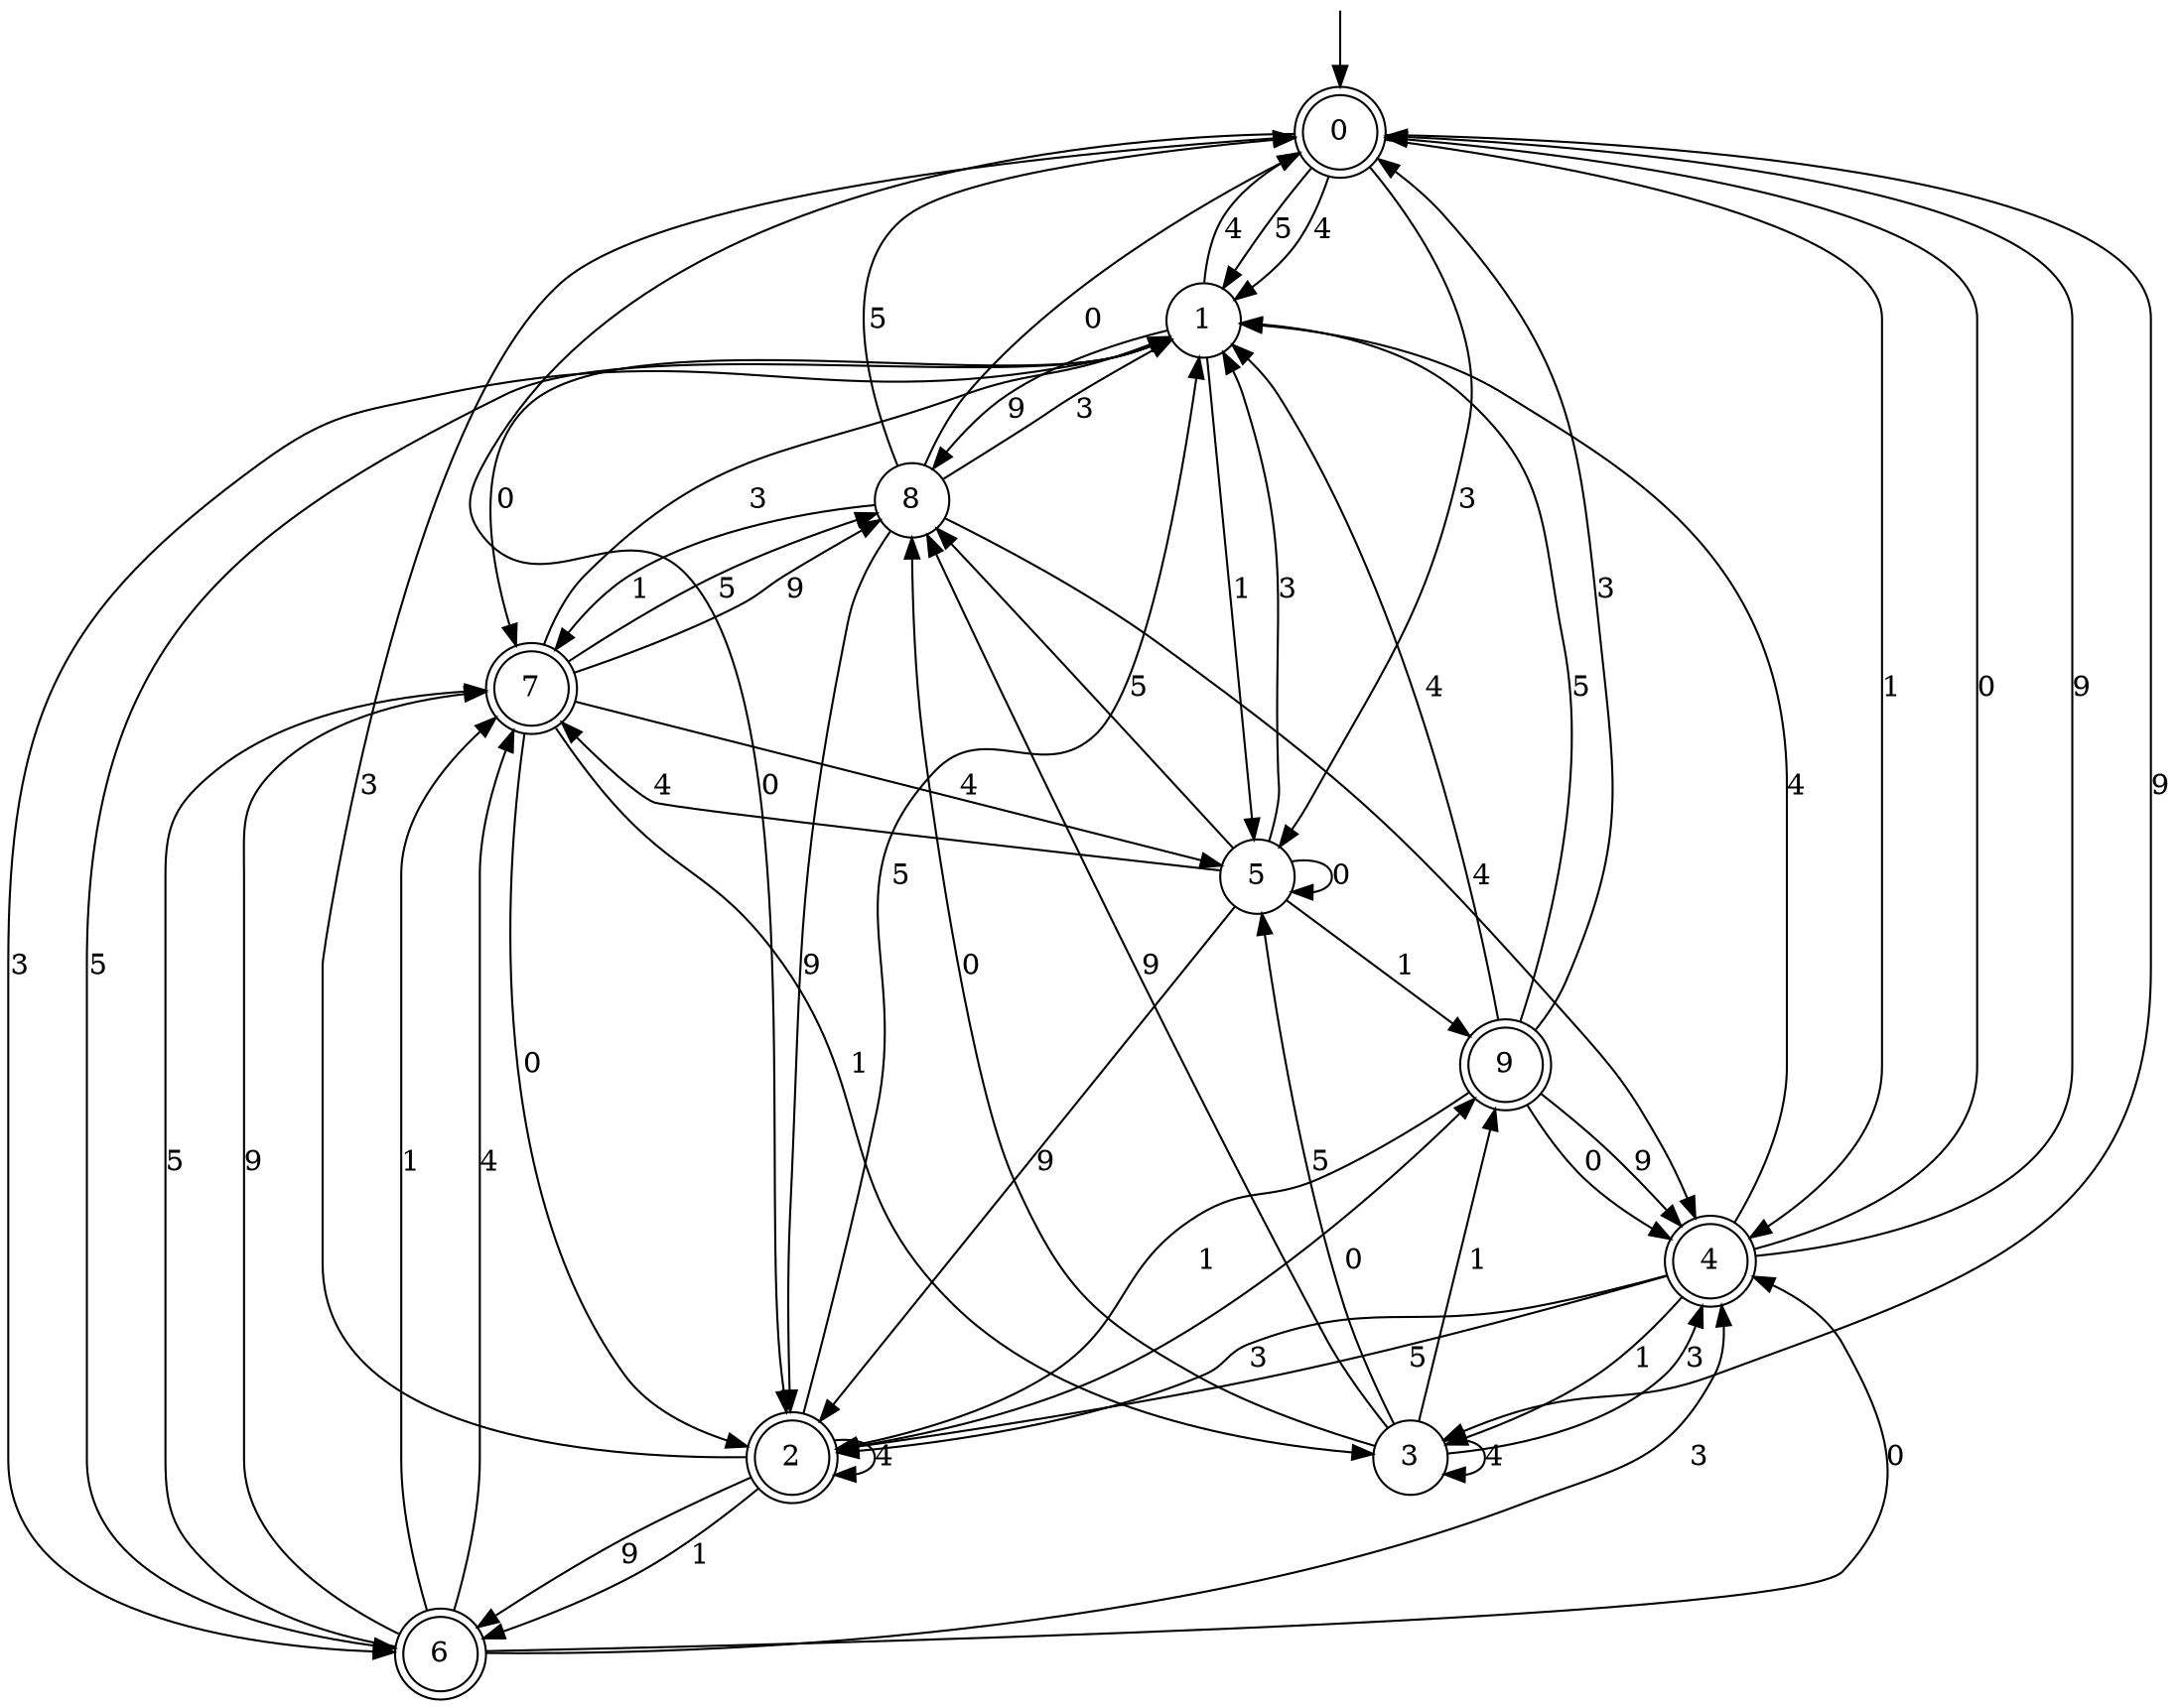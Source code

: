 digraph g {

	s0 [shape="doublecircle" label="0"];
	s1 [shape="circle" label="1"];
	s2 [shape="doublecircle" label="2"];
	s3 [shape="circle" label="3"];
	s4 [shape="doublecircle" label="4"];
	s5 [shape="circle" label="5"];
	s6 [shape="doublecircle" label="6"];
	s7 [shape="doublecircle" label="7"];
	s8 [shape="circle" label="8"];
	s9 [shape="doublecircle" label="9"];
	s0 -> s1 [label="5"];
	s0 -> s2 [label="0"];
	s0 -> s3 [label="9"];
	s0 -> s4 [label="1"];
	s0 -> s1 [label="4"];
	s0 -> s5 [label="3"];
	s1 -> s6 [label="5"];
	s1 -> s7 [label="0"];
	s1 -> s8 [label="9"];
	s1 -> s5 [label="1"];
	s1 -> s0 [label="4"];
	s1 -> s6 [label="3"];
	s2 -> s1 [label="5"];
	s2 -> s9 [label="0"];
	s2 -> s6 [label="9"];
	s2 -> s6 [label="1"];
	s2 -> s2 [label="4"];
	s2 -> s0 [label="3"];
	s3 -> s5 [label="5"];
	s3 -> s8 [label="0"];
	s3 -> s8 [label="9"];
	s3 -> s9 [label="1"];
	s3 -> s3 [label="4"];
	s3 -> s4 [label="3"];
	s4 -> s2 [label="5"];
	s4 -> s0 [label="0"];
	s4 -> s0 [label="9"];
	s4 -> s3 [label="1"];
	s4 -> s1 [label="4"];
	s4 -> s2 [label="3"];
	s5 -> s8 [label="5"];
	s5 -> s5 [label="0"];
	s5 -> s2 [label="9"];
	s5 -> s9 [label="1"];
	s5 -> s7 [label="4"];
	s5 -> s1 [label="3"];
	s6 -> s7 [label="5"];
	s6 -> s4 [label="0"];
	s6 -> s7 [label="9"];
	s6 -> s7 [label="1"];
	s6 -> s7 [label="4"];
	s6 -> s4 [label="3"];
	s7 -> s8 [label="5"];
	s7 -> s2 [label="0"];
	s7 -> s8 [label="9"];
	s7 -> s3 [label="1"];
	s7 -> s5 [label="4"];
	s7 -> s1 [label="3"];
	s8 -> s0 [label="5"];
	s8 -> s0 [label="0"];
	s8 -> s2 [label="9"];
	s8 -> s7 [label="1"];
	s8 -> s4 [label="4"];
	s8 -> s1 [label="3"];
	s9 -> s1 [label="5"];
	s9 -> s4 [label="0"];
	s9 -> s4 [label="9"];
	s9 -> s2 [label="1"];
	s9 -> s1 [label="4"];
	s9 -> s0 [label="3"];

__start0 [label="" shape="none" width="0" height="0"];
__start0 -> s0;

}
